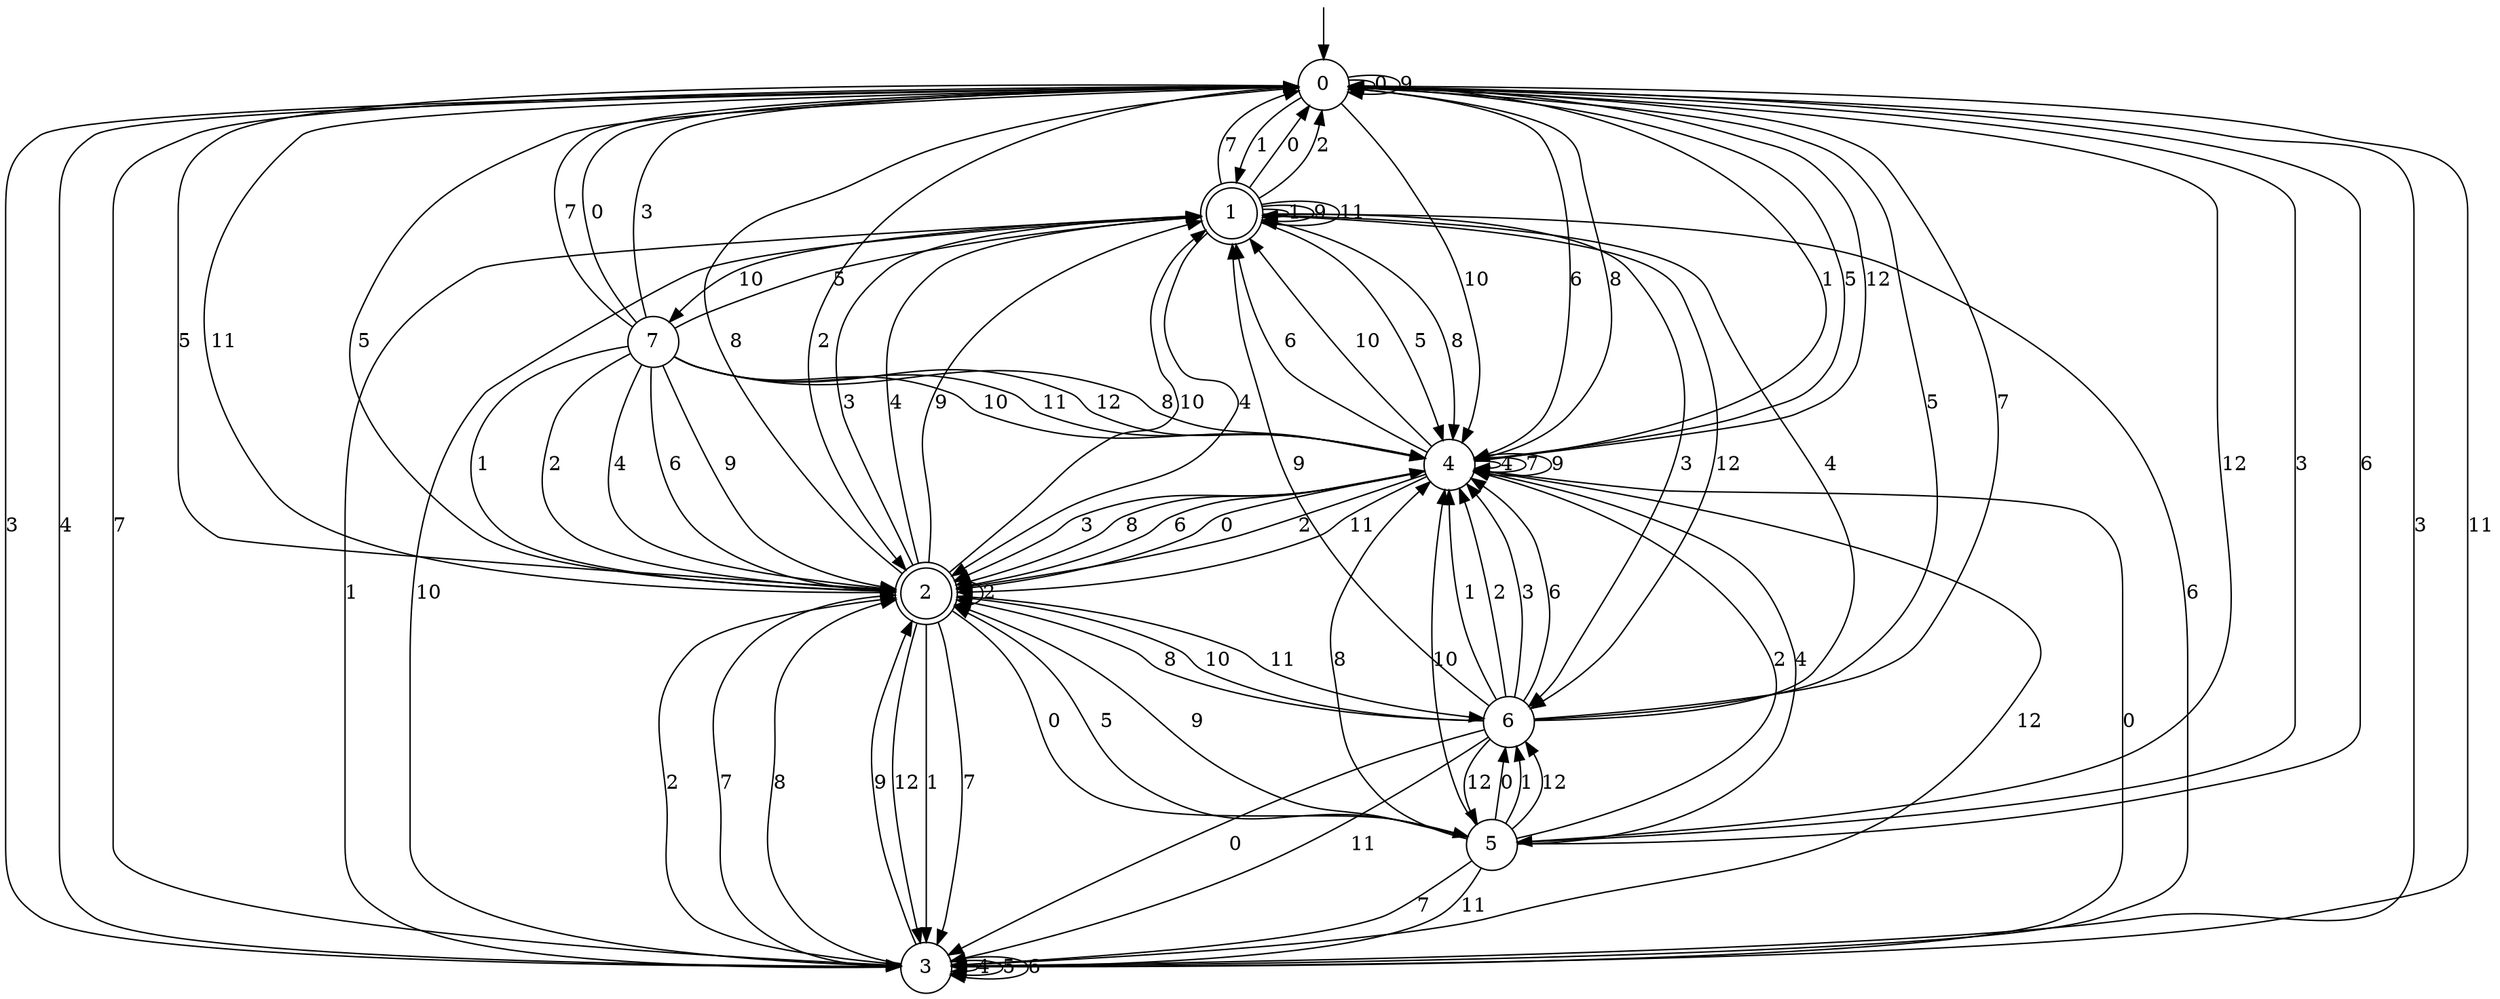 digraph g {

	s0 [shape="circle" label="0"];
	s1 [shape="doublecircle" label="1"];
	s2 [shape="doublecircle" label="2"];
	s3 [shape="circle" label="3"];
	s4 [shape="circle" label="4"];
	s5 [shape="circle" label="5"];
	s6 [shape="circle" label="6"];
	s7 [shape="circle" label="7"];
	s0 -> s0 [label="0"];
	s0 -> s1 [label="1"];
	s0 -> s2 [label="2"];
	s0 -> s3 [label="3"];
	s0 -> s3 [label="4"];
	s0 -> s2 [label="5"];
	s0 -> s4 [label="6"];
	s0 -> s3 [label="7"];
	s0 -> s4 [label="8"];
	s0 -> s0 [label="9"];
	s0 -> s4 [label="10"];
	s0 -> s2 [label="11"];
	s0 -> s5 [label="12"];
	s1 -> s0 [label="0"];
	s1 -> s1 [label="1"];
	s1 -> s0 [label="2"];
	s1 -> s6 [label="3"];
	s1 -> s2 [label="4"];
	s1 -> s4 [label="5"];
	s1 -> s3 [label="6"];
	s1 -> s0 [label="7"];
	s1 -> s4 [label="8"];
	s1 -> s1 [label="9"];
	s1 -> s7 [label="10"];
	s1 -> s1 [label="11"];
	s1 -> s6 [label="12"];
	s2 -> s5 [label="0"];
	s2 -> s3 [label="1"];
	s2 -> s2 [label="2"];
	s2 -> s1 [label="3"];
	s2 -> s1 [label="4"];
	s2 -> s0 [label="5"];
	s2 -> s4 [label="6"];
	s2 -> s3 [label="7"];
	s2 -> s0 [label="8"];
	s2 -> s1 [label="9"];
	s2 -> s1 [label="10"];
	s2 -> s6 [label="11"];
	s2 -> s3 [label="12"];
	s3 -> s4 [label="0"];
	s3 -> s1 [label="1"];
	s3 -> s2 [label="2"];
	s3 -> s0 [label="3"];
	s3 -> s3 [label="4"];
	s3 -> s3 [label="5"];
	s3 -> s3 [label="6"];
	s3 -> s2 [label="7"];
	s3 -> s2 [label="8"];
	s3 -> s2 [label="9"];
	s3 -> s1 [label="10"];
	s3 -> s0 [label="11"];
	s3 -> s4 [label="12"];
	s4 -> s2 [label="0"];
	s4 -> s0 [label="1"];
	s4 -> s2 [label="2"];
	s4 -> s2 [label="3"];
	s4 -> s4 [label="4"];
	s4 -> s0 [label="5"];
	s4 -> s1 [label="6"];
	s4 -> s4 [label="7"];
	s4 -> s2 [label="8"];
	s4 -> s4 [label="9"];
	s4 -> s1 [label="10"];
	s4 -> s2 [label="11"];
	s4 -> s0 [label="12"];
	s5 -> s6 [label="0"];
	s5 -> s6 [label="1"];
	s5 -> s4 [label="2"];
	s5 -> s0 [label="3"];
	s5 -> s4 [label="4"];
	s5 -> s2 [label="5"];
	s5 -> s0 [label="6"];
	s5 -> s3 [label="7"];
	s5 -> s4 [label="8"];
	s5 -> s2 [label="9"];
	s5 -> s4 [label="10"];
	s5 -> s3 [label="11"];
	s5 -> s6 [label="12"];
	s6 -> s3 [label="0"];
	s6 -> s4 [label="1"];
	s6 -> s4 [label="2"];
	s6 -> s4 [label="3"];
	s6 -> s1 [label="4"];
	s6 -> s0 [label="5"];
	s6 -> s4 [label="6"];
	s6 -> s0 [label="7"];
	s6 -> s2 [label="8"];
	s6 -> s1 [label="9"];
	s6 -> s2 [label="10"];
	s6 -> s3 [label="11"];
	s6 -> s5 [label="12"];
	s7 -> s0 [label="0"];
	s7 -> s2 [label="1"];
	s7 -> s2 [label="2"];
	s7 -> s0 [label="3"];
	s7 -> s2 [label="4"];
	s7 -> s1 [label="5"];
	s7 -> s2 [label="6"];
	s7 -> s0 [label="7"];
	s7 -> s4 [label="8"];
	s7 -> s2 [label="9"];
	s7 -> s4 [label="10"];
	s7 -> s4 [label="11"];
	s7 -> s4 [label="12"];

__start0 [label="" shape="none" width="0" height="0"];
__start0 -> s0;

}
